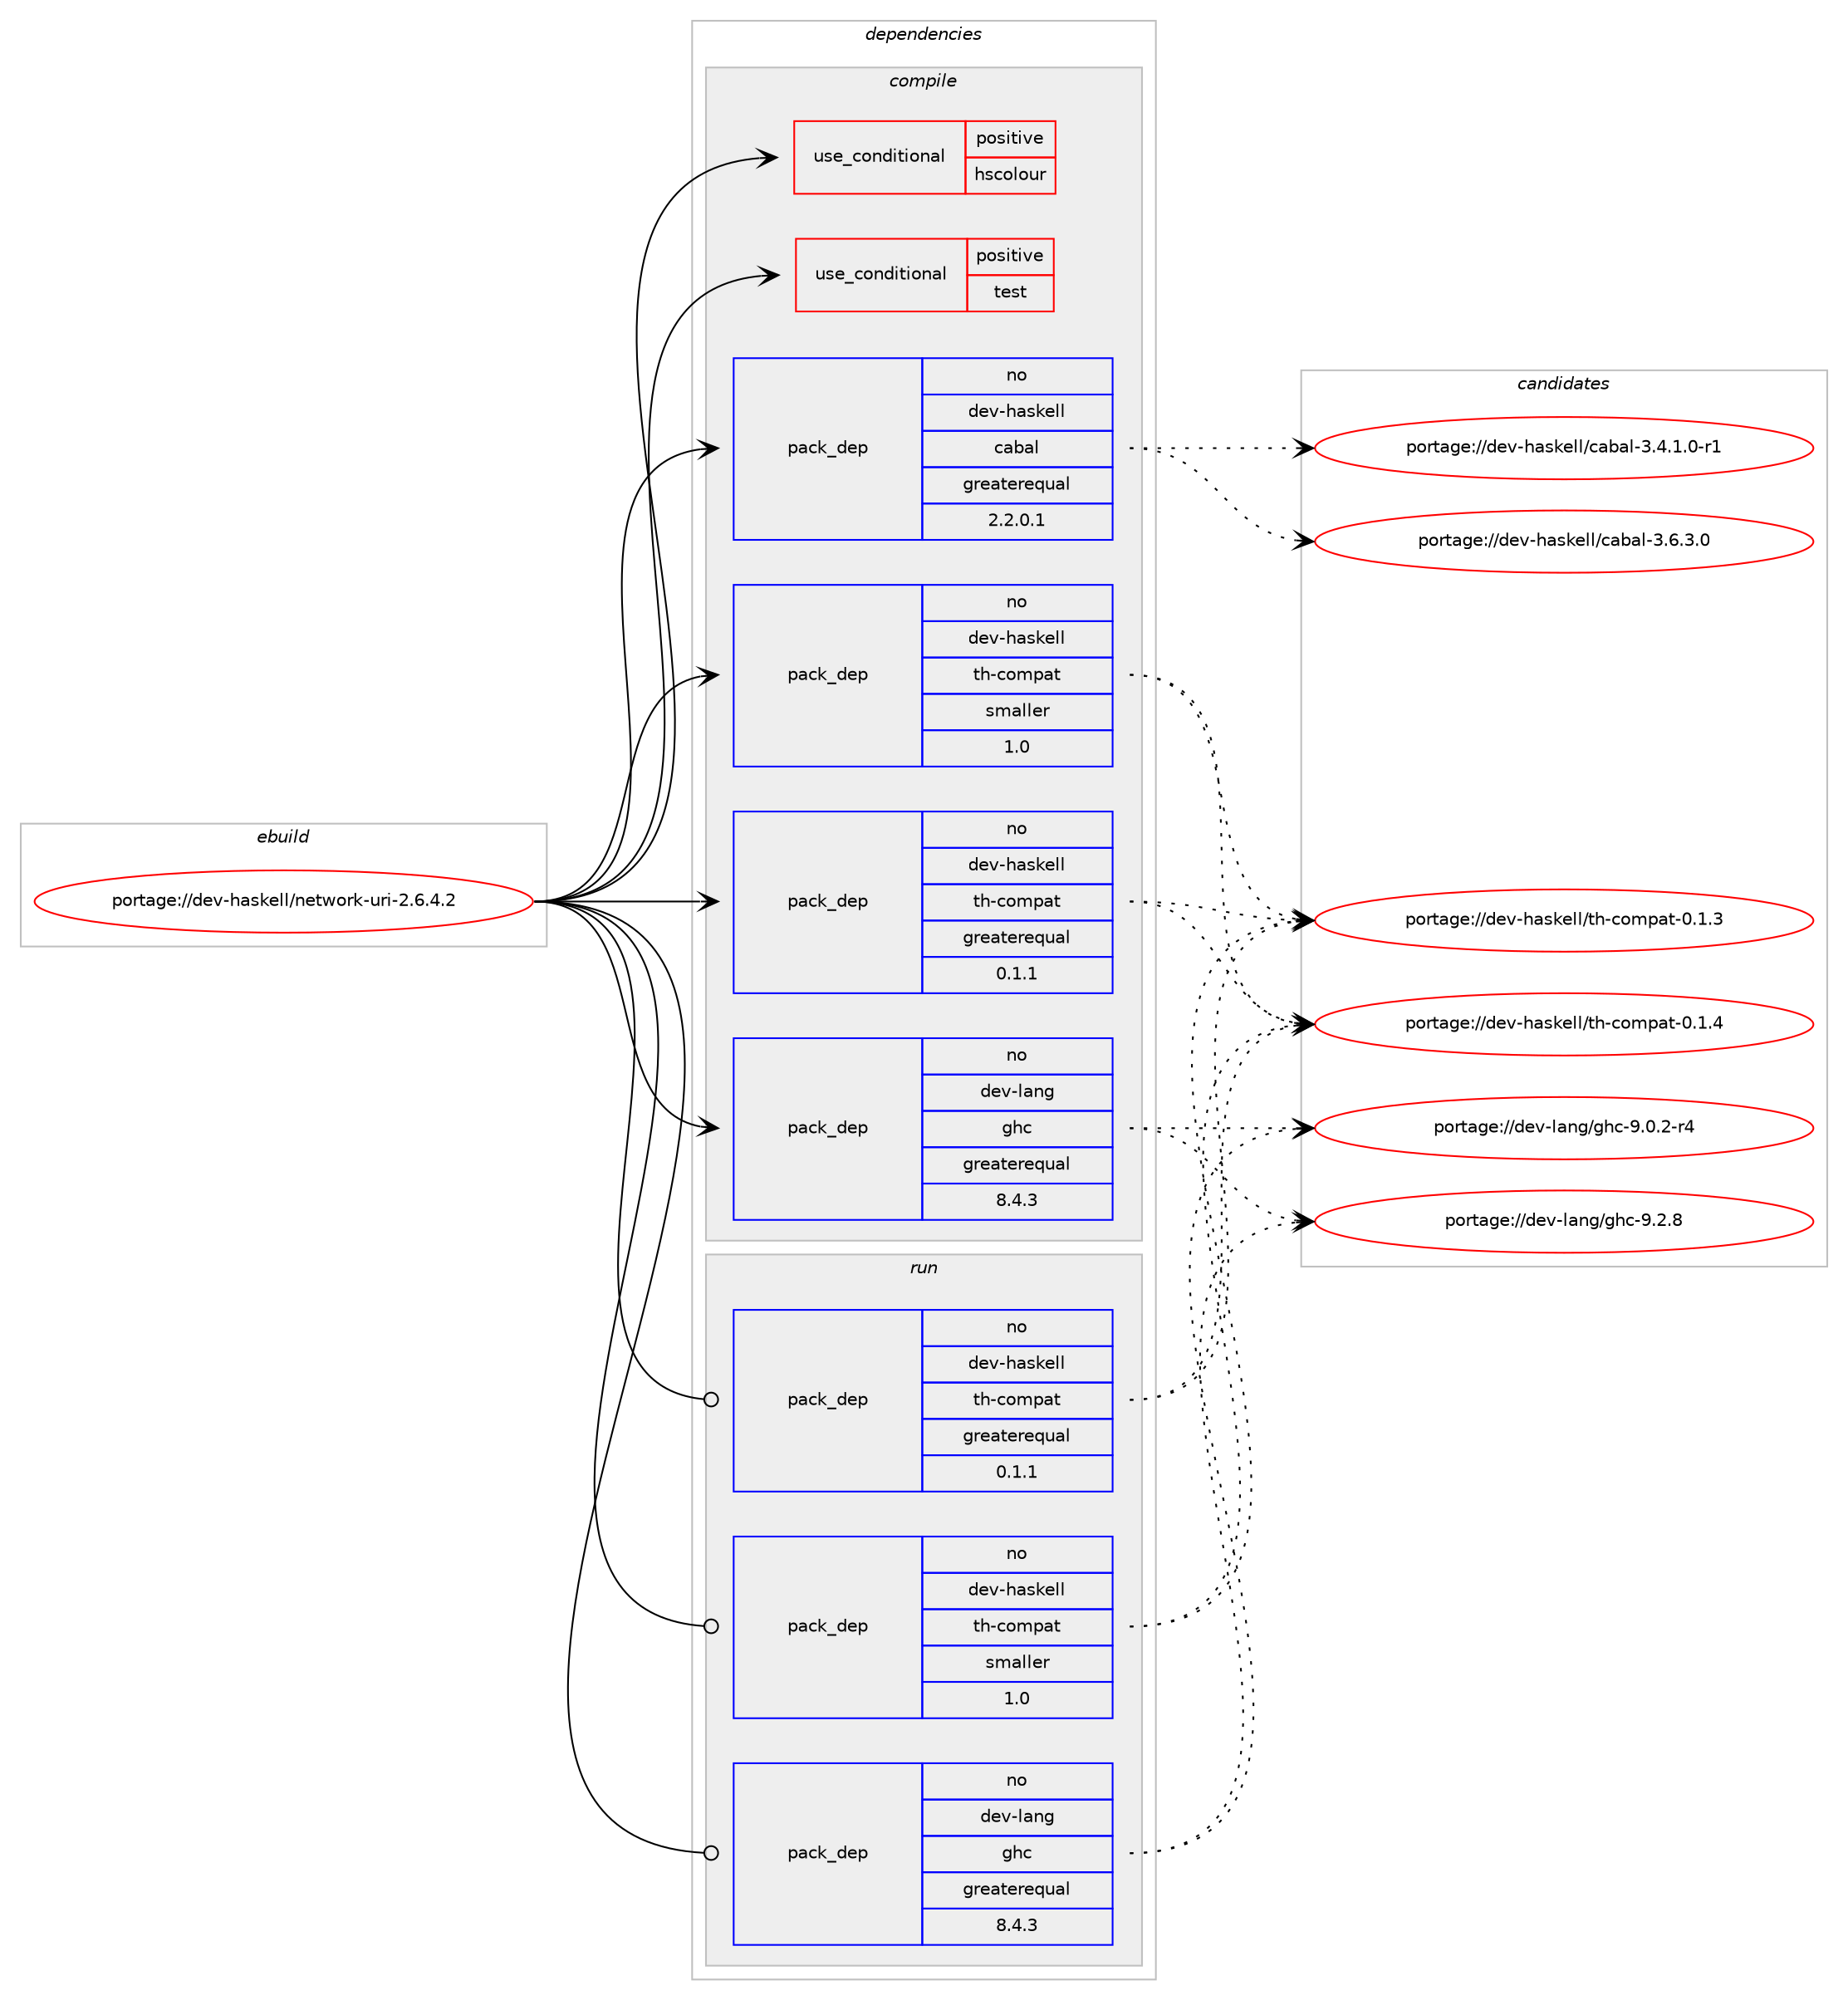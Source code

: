 digraph prolog {

# *************
# Graph options
# *************

newrank=true;
concentrate=true;
compound=true;
graph [rankdir=LR,fontname=Helvetica,fontsize=10,ranksep=1.5];#, ranksep=2.5, nodesep=0.2];
edge  [arrowhead=vee];
node  [fontname=Helvetica,fontsize=10];

# **********
# The ebuild
# **********

subgraph cluster_leftcol {
color=gray;
rank=same;
label=<<i>ebuild</i>>;
id [label="portage://dev-haskell/network-uri-2.6.4.2", color=red, width=4, href="../dev-haskell/network-uri-2.6.4.2.svg"];
}

# ****************
# The dependencies
# ****************

subgraph cluster_midcol {
color=gray;
label=<<i>dependencies</i>>;
subgraph cluster_compile {
fillcolor="#eeeeee";
style=filled;
label=<<i>compile</i>>;
subgraph cond20166 {
dependency41024 [label=<<TABLE BORDER="0" CELLBORDER="1" CELLSPACING="0" CELLPADDING="4"><TR><TD ROWSPAN="3" CELLPADDING="10">use_conditional</TD></TR><TR><TD>positive</TD></TR><TR><TD>hscolour</TD></TR></TABLE>>, shape=none, color=red];
# *** BEGIN UNKNOWN DEPENDENCY TYPE (TODO) ***
# dependency41024 -> package_dependency(portage://dev-haskell/network-uri-2.6.4.2,install,no,dev-haskell,hscolour,none,[,,],[],[])
# *** END UNKNOWN DEPENDENCY TYPE (TODO) ***

}
id:e -> dependency41024:w [weight=20,style="solid",arrowhead="vee"];
subgraph cond20167 {
dependency41025 [label=<<TABLE BORDER="0" CELLBORDER="1" CELLSPACING="0" CELLPADDING="4"><TR><TD ROWSPAN="3" CELLPADDING="10">use_conditional</TD></TR><TR><TD>positive</TD></TR><TR><TD>test</TD></TR></TABLE>>, shape=none, color=red];
# *** BEGIN UNKNOWN DEPENDENCY TYPE (TODO) ***
# dependency41025 -> package_dependency(portage://dev-haskell/network-uri-2.6.4.2,install,no,dev-haskell,hunit,none,[,,],[],[])
# *** END UNKNOWN DEPENDENCY TYPE (TODO) ***

# *** BEGIN UNKNOWN DEPENDENCY TYPE (TODO) ***
# dependency41025 -> package_dependency(portage://dev-haskell/network-uri-2.6.4.2,install,no,dev-haskell,quickcheck,none,[,,],[],[])
# *** END UNKNOWN DEPENDENCY TYPE (TODO) ***

# *** BEGIN UNKNOWN DEPENDENCY TYPE (TODO) ***
# dependency41025 -> package_dependency(portage://dev-haskell/network-uri-2.6.4.2,install,no,dev-haskell,tasty,none,[,,],[],[])
# *** END UNKNOWN DEPENDENCY TYPE (TODO) ***

# *** BEGIN UNKNOWN DEPENDENCY TYPE (TODO) ***
# dependency41025 -> package_dependency(portage://dev-haskell/network-uri-2.6.4.2,install,no,dev-haskell,tasty-hunit,none,[,,],[],[])
# *** END UNKNOWN DEPENDENCY TYPE (TODO) ***

# *** BEGIN UNKNOWN DEPENDENCY TYPE (TODO) ***
# dependency41025 -> package_dependency(portage://dev-haskell/network-uri-2.6.4.2,install,no,dev-haskell,tasty-quickcheck,none,[,,],[],[])
# *** END UNKNOWN DEPENDENCY TYPE (TODO) ***

}
id:e -> dependency41025:w [weight=20,style="solid",arrowhead="vee"];
subgraph pack19883 {
dependency41026 [label=<<TABLE BORDER="0" CELLBORDER="1" CELLSPACING="0" CELLPADDING="4" WIDTH="220"><TR><TD ROWSPAN="6" CELLPADDING="30">pack_dep</TD></TR><TR><TD WIDTH="110">no</TD></TR><TR><TD>dev-haskell</TD></TR><TR><TD>cabal</TD></TR><TR><TD>greaterequal</TD></TR><TR><TD>2.2.0.1</TD></TR></TABLE>>, shape=none, color=blue];
}
id:e -> dependency41026:w [weight=20,style="solid",arrowhead="vee"];
subgraph pack19884 {
dependency41027 [label=<<TABLE BORDER="0" CELLBORDER="1" CELLSPACING="0" CELLPADDING="4" WIDTH="220"><TR><TD ROWSPAN="6" CELLPADDING="30">pack_dep</TD></TR><TR><TD WIDTH="110">no</TD></TR><TR><TD>dev-haskell</TD></TR><TR><TD>th-compat</TD></TR><TR><TD>greaterequal</TD></TR><TR><TD>0.1.1</TD></TR></TABLE>>, shape=none, color=blue];
}
id:e -> dependency41027:w [weight=20,style="solid",arrowhead="vee"];
subgraph pack19885 {
dependency41028 [label=<<TABLE BORDER="0" CELLBORDER="1" CELLSPACING="0" CELLPADDING="4" WIDTH="220"><TR><TD ROWSPAN="6" CELLPADDING="30">pack_dep</TD></TR><TR><TD WIDTH="110">no</TD></TR><TR><TD>dev-haskell</TD></TR><TR><TD>th-compat</TD></TR><TR><TD>smaller</TD></TR><TR><TD>1.0</TD></TR></TABLE>>, shape=none, color=blue];
}
id:e -> dependency41028:w [weight=20,style="solid",arrowhead="vee"];
subgraph pack19886 {
dependency41029 [label=<<TABLE BORDER="0" CELLBORDER="1" CELLSPACING="0" CELLPADDING="4" WIDTH="220"><TR><TD ROWSPAN="6" CELLPADDING="30">pack_dep</TD></TR><TR><TD WIDTH="110">no</TD></TR><TR><TD>dev-lang</TD></TR><TR><TD>ghc</TD></TR><TR><TD>greaterequal</TD></TR><TR><TD>8.4.3</TD></TR></TABLE>>, shape=none, color=blue];
}
id:e -> dependency41029:w [weight=20,style="solid",arrowhead="vee"];
}
subgraph cluster_compileandrun {
fillcolor="#eeeeee";
style=filled;
label=<<i>compile and run</i>>;
}
subgraph cluster_run {
fillcolor="#eeeeee";
style=filled;
label=<<i>run</i>>;
subgraph pack19887 {
dependency41030 [label=<<TABLE BORDER="0" CELLBORDER="1" CELLSPACING="0" CELLPADDING="4" WIDTH="220"><TR><TD ROWSPAN="6" CELLPADDING="30">pack_dep</TD></TR><TR><TD WIDTH="110">no</TD></TR><TR><TD>dev-haskell</TD></TR><TR><TD>th-compat</TD></TR><TR><TD>greaterequal</TD></TR><TR><TD>0.1.1</TD></TR></TABLE>>, shape=none, color=blue];
}
id:e -> dependency41030:w [weight=20,style="solid",arrowhead="odot"];
subgraph pack19888 {
dependency41031 [label=<<TABLE BORDER="0" CELLBORDER="1" CELLSPACING="0" CELLPADDING="4" WIDTH="220"><TR><TD ROWSPAN="6" CELLPADDING="30">pack_dep</TD></TR><TR><TD WIDTH="110">no</TD></TR><TR><TD>dev-haskell</TD></TR><TR><TD>th-compat</TD></TR><TR><TD>smaller</TD></TR><TR><TD>1.0</TD></TR></TABLE>>, shape=none, color=blue];
}
id:e -> dependency41031:w [weight=20,style="solid",arrowhead="odot"];
subgraph pack19889 {
dependency41032 [label=<<TABLE BORDER="0" CELLBORDER="1" CELLSPACING="0" CELLPADDING="4" WIDTH="220"><TR><TD ROWSPAN="6" CELLPADDING="30">pack_dep</TD></TR><TR><TD WIDTH="110">no</TD></TR><TR><TD>dev-lang</TD></TR><TR><TD>ghc</TD></TR><TR><TD>greaterequal</TD></TR><TR><TD>8.4.3</TD></TR></TABLE>>, shape=none, color=blue];
}
id:e -> dependency41032:w [weight=20,style="solid",arrowhead="odot"];
# *** BEGIN UNKNOWN DEPENDENCY TYPE (TODO) ***
# id -> package_dependency(portage://dev-haskell/network-uri-2.6.4.2,run,no,dev-lang,ghc,none,[,,],any_same_slot,[use(optenable(profile),none)])
# *** END UNKNOWN DEPENDENCY TYPE (TODO) ***

}
}

# **************
# The candidates
# **************

subgraph cluster_choices {
rank=same;
color=gray;
label=<<i>candidates</i>>;

subgraph choice19883 {
color=black;
nodesep=1;
choice1001011184510497115107101108108479997989710845514652464946484511449 [label="portage://dev-haskell/cabal-3.4.1.0-r1", color=red, width=4,href="../dev-haskell/cabal-3.4.1.0-r1.svg"];
choice100101118451049711510710110810847999798971084551465446514648 [label="portage://dev-haskell/cabal-3.6.3.0", color=red, width=4,href="../dev-haskell/cabal-3.6.3.0.svg"];
dependency41026:e -> choice1001011184510497115107101108108479997989710845514652464946484511449:w [style=dotted,weight="100"];
dependency41026:e -> choice100101118451049711510710110810847999798971084551465446514648:w [style=dotted,weight="100"];
}
subgraph choice19884 {
color=black;
nodesep=1;
choice100101118451049711510710110810847116104459911110911297116454846494651 [label="portage://dev-haskell/th-compat-0.1.3", color=red, width=4,href="../dev-haskell/th-compat-0.1.3.svg"];
choice100101118451049711510710110810847116104459911110911297116454846494652 [label="portage://dev-haskell/th-compat-0.1.4", color=red, width=4,href="../dev-haskell/th-compat-0.1.4.svg"];
dependency41027:e -> choice100101118451049711510710110810847116104459911110911297116454846494651:w [style=dotted,weight="100"];
dependency41027:e -> choice100101118451049711510710110810847116104459911110911297116454846494652:w [style=dotted,weight="100"];
}
subgraph choice19885 {
color=black;
nodesep=1;
choice100101118451049711510710110810847116104459911110911297116454846494651 [label="portage://dev-haskell/th-compat-0.1.3", color=red, width=4,href="../dev-haskell/th-compat-0.1.3.svg"];
choice100101118451049711510710110810847116104459911110911297116454846494652 [label="portage://dev-haskell/th-compat-0.1.4", color=red, width=4,href="../dev-haskell/th-compat-0.1.4.svg"];
dependency41028:e -> choice100101118451049711510710110810847116104459911110911297116454846494651:w [style=dotted,weight="100"];
dependency41028:e -> choice100101118451049711510710110810847116104459911110911297116454846494652:w [style=dotted,weight="100"];
}
subgraph choice19886 {
color=black;
nodesep=1;
choice100101118451089711010347103104994557464846504511452 [label="portage://dev-lang/ghc-9.0.2-r4", color=red, width=4,href="../dev-lang/ghc-9.0.2-r4.svg"];
choice10010111845108971101034710310499455746504656 [label="portage://dev-lang/ghc-9.2.8", color=red, width=4,href="../dev-lang/ghc-9.2.8.svg"];
dependency41029:e -> choice100101118451089711010347103104994557464846504511452:w [style=dotted,weight="100"];
dependency41029:e -> choice10010111845108971101034710310499455746504656:w [style=dotted,weight="100"];
}
subgraph choice19887 {
color=black;
nodesep=1;
choice100101118451049711510710110810847116104459911110911297116454846494651 [label="portage://dev-haskell/th-compat-0.1.3", color=red, width=4,href="../dev-haskell/th-compat-0.1.3.svg"];
choice100101118451049711510710110810847116104459911110911297116454846494652 [label="portage://dev-haskell/th-compat-0.1.4", color=red, width=4,href="../dev-haskell/th-compat-0.1.4.svg"];
dependency41030:e -> choice100101118451049711510710110810847116104459911110911297116454846494651:w [style=dotted,weight="100"];
dependency41030:e -> choice100101118451049711510710110810847116104459911110911297116454846494652:w [style=dotted,weight="100"];
}
subgraph choice19888 {
color=black;
nodesep=1;
choice100101118451049711510710110810847116104459911110911297116454846494651 [label="portage://dev-haskell/th-compat-0.1.3", color=red, width=4,href="../dev-haskell/th-compat-0.1.3.svg"];
choice100101118451049711510710110810847116104459911110911297116454846494652 [label="portage://dev-haskell/th-compat-0.1.4", color=red, width=4,href="../dev-haskell/th-compat-0.1.4.svg"];
dependency41031:e -> choice100101118451049711510710110810847116104459911110911297116454846494651:w [style=dotted,weight="100"];
dependency41031:e -> choice100101118451049711510710110810847116104459911110911297116454846494652:w [style=dotted,weight="100"];
}
subgraph choice19889 {
color=black;
nodesep=1;
choice100101118451089711010347103104994557464846504511452 [label="portage://dev-lang/ghc-9.0.2-r4", color=red, width=4,href="../dev-lang/ghc-9.0.2-r4.svg"];
choice10010111845108971101034710310499455746504656 [label="portage://dev-lang/ghc-9.2.8", color=red, width=4,href="../dev-lang/ghc-9.2.8.svg"];
dependency41032:e -> choice100101118451089711010347103104994557464846504511452:w [style=dotted,weight="100"];
dependency41032:e -> choice10010111845108971101034710310499455746504656:w [style=dotted,weight="100"];
}
}

}
